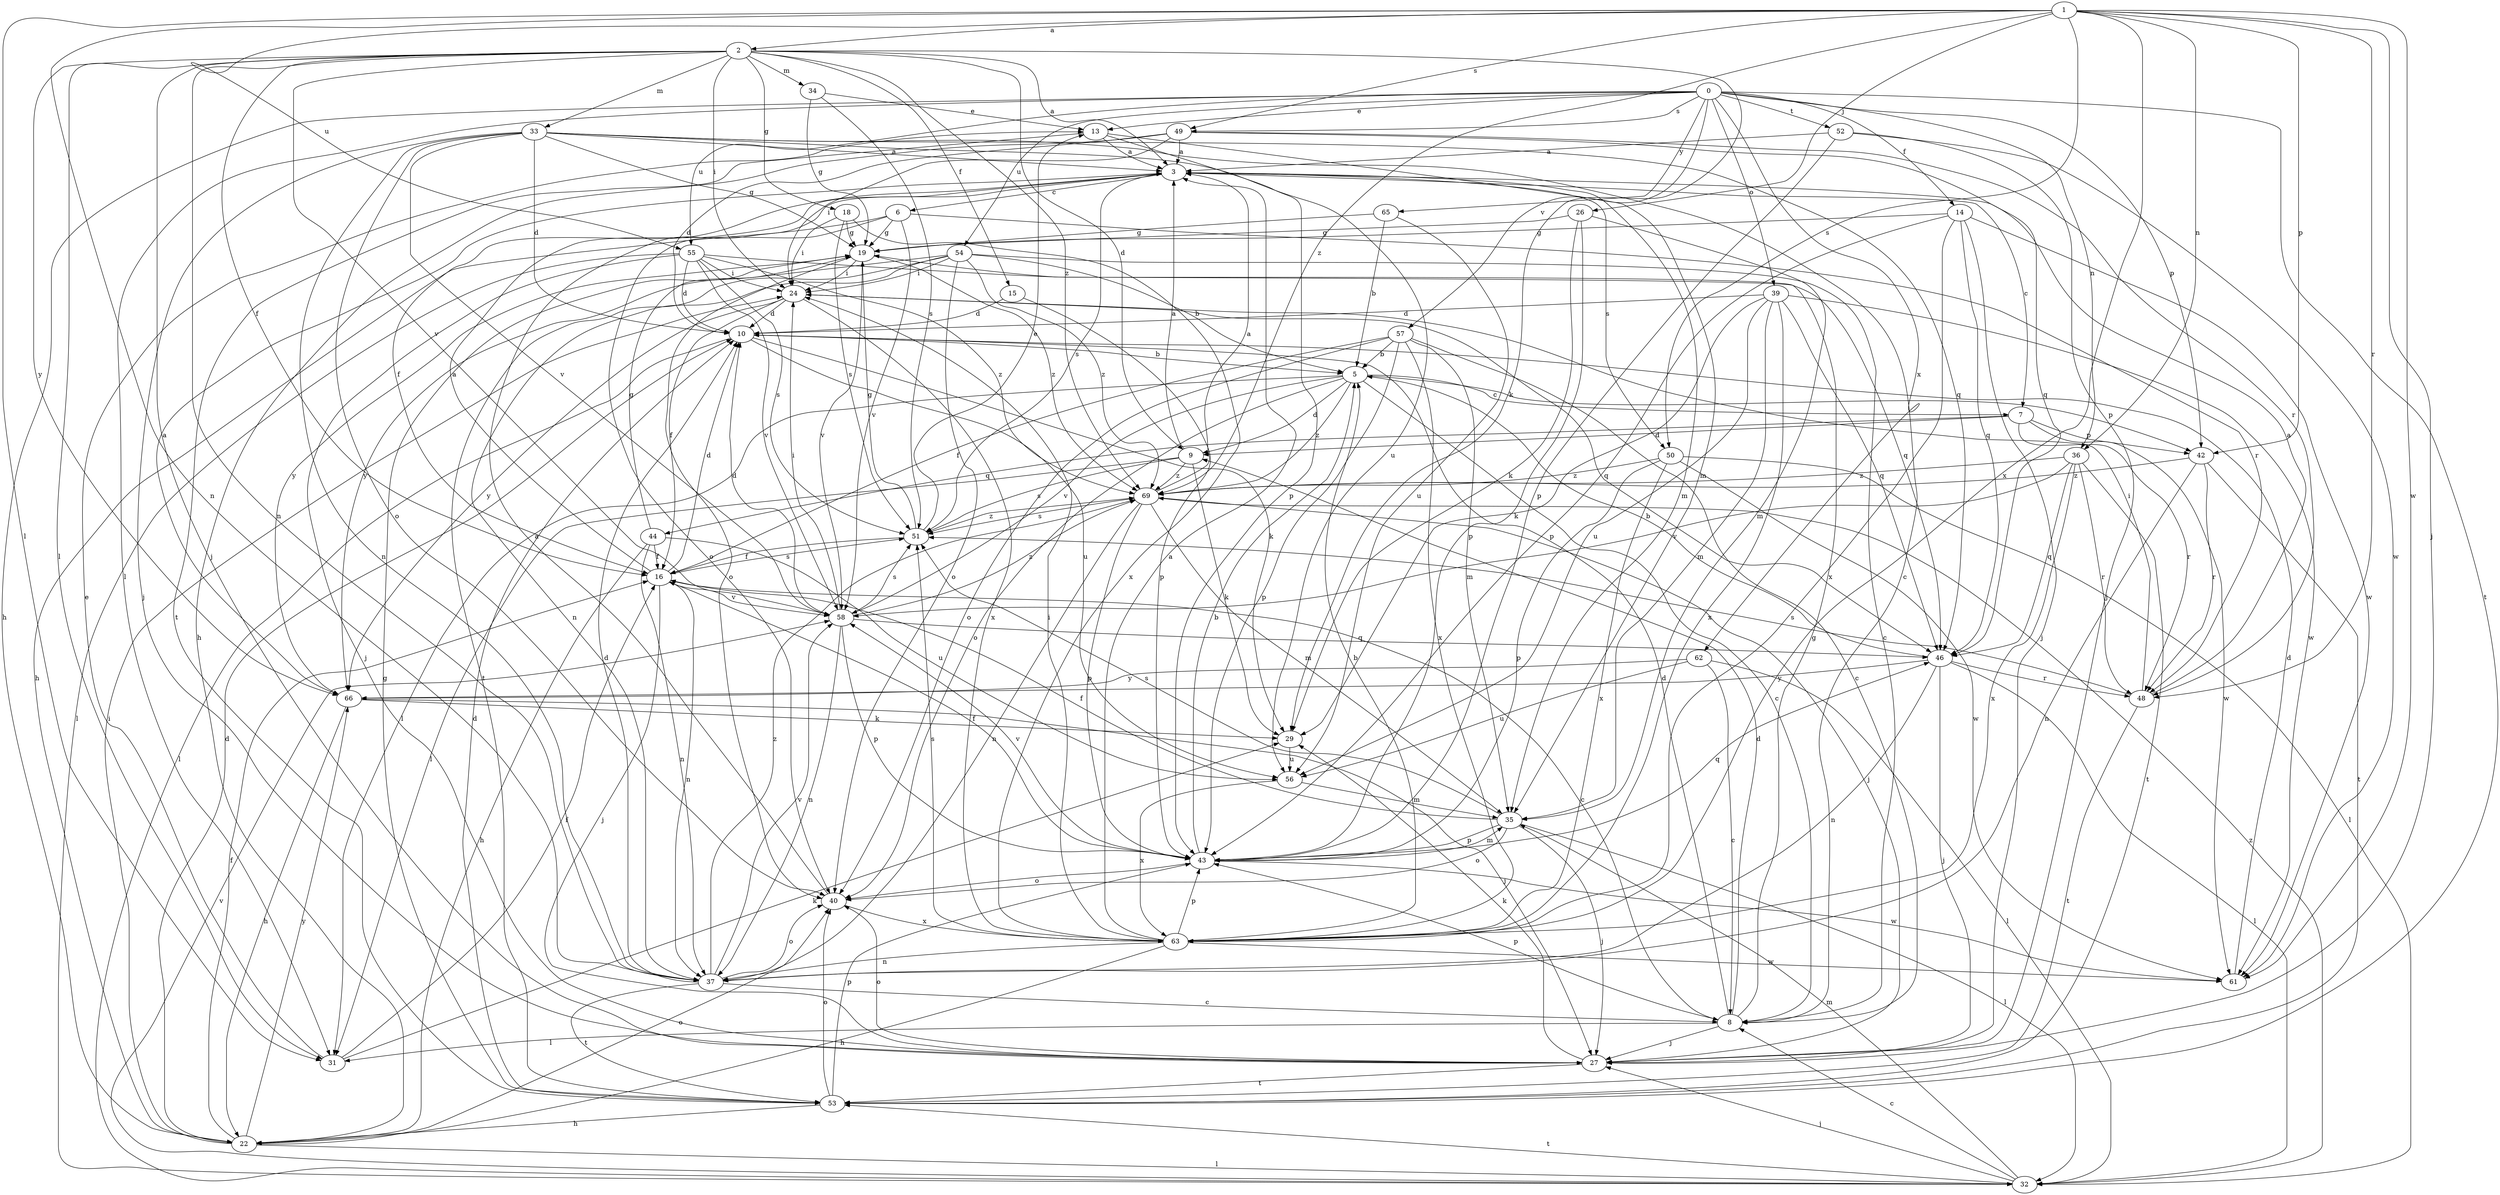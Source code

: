 strict digraph  {
0;
1;
2;
3;
5;
6;
7;
8;
9;
10;
13;
14;
15;
16;
18;
19;
22;
24;
26;
27;
29;
31;
32;
33;
34;
35;
36;
37;
39;
40;
42;
43;
44;
46;
48;
49;
50;
51;
52;
53;
54;
55;
56;
57;
58;
61;
62;
63;
65;
66;
69;
0 -> 13  [label=e];
0 -> 14  [label=f];
0 -> 22  [label=h];
0 -> 31  [label=l];
0 -> 36  [label=n];
0 -> 39  [label=o];
0 -> 42  [label=p];
0 -> 49  [label=s];
0 -> 52  [label=t];
0 -> 53  [label=t];
0 -> 54  [label=u];
0 -> 55  [label=u];
0 -> 57  [label=v];
0 -> 62  [label=x];
0 -> 65  [label=y];
1 -> 2  [label=a];
1 -> 26  [label=j];
1 -> 27  [label=j];
1 -> 31  [label=l];
1 -> 36  [label=n];
1 -> 37  [label=n];
1 -> 42  [label=p];
1 -> 48  [label=r];
1 -> 49  [label=s];
1 -> 50  [label=s];
1 -> 55  [label=u];
1 -> 61  [label=w];
1 -> 63  [label=x];
1 -> 69  [label=z];
2 -> 3  [label=a];
2 -> 9  [label=d];
2 -> 15  [label=f];
2 -> 16  [label=f];
2 -> 18  [label=g];
2 -> 24  [label=i];
2 -> 27  [label=j];
2 -> 29  [label=k];
2 -> 31  [label=l];
2 -> 33  [label=m];
2 -> 34  [label=m];
2 -> 37  [label=n];
2 -> 58  [label=v];
2 -> 66  [label=y];
2 -> 69  [label=z];
3 -> 6  [label=c];
3 -> 7  [label=c];
3 -> 16  [label=f];
3 -> 35  [label=m];
3 -> 50  [label=s];
3 -> 51  [label=s];
5 -> 7  [label=c];
5 -> 8  [label=c];
5 -> 9  [label=d];
5 -> 31  [label=l];
5 -> 40  [label=o];
5 -> 42  [label=p];
5 -> 58  [label=v];
5 -> 69  [label=z];
6 -> 19  [label=g];
6 -> 22  [label=h];
6 -> 40  [label=o];
6 -> 48  [label=r];
6 -> 58  [label=v];
7 -> 9  [label=d];
7 -> 42  [label=p];
7 -> 44  [label=q];
7 -> 48  [label=r];
7 -> 61  [label=w];
8 -> 9  [label=d];
8 -> 10  [label=d];
8 -> 19  [label=g];
8 -> 27  [label=j];
8 -> 31  [label=l];
8 -> 43  [label=p];
9 -> 3  [label=a];
9 -> 29  [label=k];
9 -> 31  [label=l];
9 -> 51  [label=s];
9 -> 69  [label=z];
10 -> 5  [label=b];
10 -> 29  [label=k];
10 -> 32  [label=l];
10 -> 56  [label=u];
13 -> 3  [label=a];
13 -> 35  [label=m];
13 -> 43  [label=p];
13 -> 53  [label=t];
14 -> 19  [label=g];
14 -> 27  [label=j];
14 -> 43  [label=p];
14 -> 46  [label=q];
14 -> 61  [label=w];
14 -> 63  [label=x];
15 -> 10  [label=d];
15 -> 43  [label=p];
16 -> 3  [label=a];
16 -> 8  [label=c];
16 -> 10  [label=d];
16 -> 27  [label=j];
16 -> 37  [label=n];
16 -> 51  [label=s];
16 -> 58  [label=v];
18 -> 19  [label=g];
18 -> 24  [label=i];
18 -> 51  [label=s];
18 -> 63  [label=x];
19 -> 24  [label=i];
19 -> 40  [label=o];
19 -> 58  [label=v];
19 -> 66  [label=y];
19 -> 69  [label=z];
22 -> 10  [label=d];
22 -> 16  [label=f];
22 -> 24  [label=i];
22 -> 32  [label=l];
22 -> 40  [label=o];
22 -> 66  [label=y];
24 -> 10  [label=d];
24 -> 16  [label=f];
24 -> 46  [label=q];
24 -> 63  [label=x];
24 -> 66  [label=y];
26 -> 19  [label=g];
26 -> 29  [label=k];
26 -> 35  [label=m];
26 -> 43  [label=p];
27 -> 29  [label=k];
27 -> 40  [label=o];
27 -> 53  [label=t];
29 -> 56  [label=u];
31 -> 13  [label=e];
31 -> 16  [label=f];
31 -> 29  [label=k];
32 -> 8  [label=c];
32 -> 27  [label=j];
32 -> 35  [label=m];
32 -> 53  [label=t];
32 -> 58  [label=v];
32 -> 69  [label=z];
33 -> 3  [label=a];
33 -> 8  [label=c];
33 -> 10  [label=d];
33 -> 19  [label=g];
33 -> 27  [label=j];
33 -> 37  [label=n];
33 -> 40  [label=o];
33 -> 46  [label=q];
33 -> 56  [label=u];
33 -> 58  [label=v];
34 -> 13  [label=e];
34 -> 19  [label=g];
34 -> 51  [label=s];
35 -> 16  [label=f];
35 -> 27  [label=j];
35 -> 32  [label=l];
35 -> 40  [label=o];
35 -> 43  [label=p];
35 -> 51  [label=s];
36 -> 46  [label=q];
36 -> 48  [label=r];
36 -> 53  [label=t];
36 -> 58  [label=v];
36 -> 63  [label=x];
36 -> 69  [label=z];
37 -> 8  [label=c];
37 -> 10  [label=d];
37 -> 40  [label=o];
37 -> 53  [label=t];
37 -> 58  [label=v];
37 -> 69  [label=z];
39 -> 10  [label=d];
39 -> 29  [label=k];
39 -> 35  [label=m];
39 -> 46  [label=q];
39 -> 56  [label=u];
39 -> 61  [label=w];
39 -> 63  [label=x];
40 -> 3  [label=a];
40 -> 63  [label=x];
42 -> 37  [label=n];
42 -> 48  [label=r];
42 -> 53  [label=t];
42 -> 69  [label=z];
43 -> 5  [label=b];
43 -> 16  [label=f];
43 -> 35  [label=m];
43 -> 40  [label=o];
43 -> 46  [label=q];
43 -> 58  [label=v];
43 -> 61  [label=w];
44 -> 16  [label=f];
44 -> 19  [label=g];
44 -> 22  [label=h];
44 -> 37  [label=n];
44 -> 56  [label=u];
46 -> 5  [label=b];
46 -> 27  [label=j];
46 -> 32  [label=l];
46 -> 37  [label=n];
46 -> 48  [label=r];
46 -> 66  [label=y];
48 -> 3  [label=a];
48 -> 24  [label=i];
48 -> 51  [label=s];
48 -> 53  [label=t];
49 -> 3  [label=a];
49 -> 10  [label=d];
49 -> 22  [label=h];
49 -> 24  [label=i];
49 -> 46  [label=q];
49 -> 48  [label=r];
50 -> 32  [label=l];
50 -> 43  [label=p];
50 -> 61  [label=w];
50 -> 63  [label=x];
50 -> 69  [label=z];
51 -> 13  [label=e];
51 -> 16  [label=f];
51 -> 19  [label=g];
51 -> 69  [label=z];
52 -> 3  [label=a];
52 -> 27  [label=j];
52 -> 43  [label=p];
52 -> 61  [label=w];
53 -> 10  [label=d];
53 -> 19  [label=g];
53 -> 22  [label=h];
53 -> 40  [label=o];
53 -> 43  [label=p];
54 -> 5  [label=b];
54 -> 8  [label=c];
54 -> 24  [label=i];
54 -> 37  [label=n];
54 -> 40  [label=o];
54 -> 53  [label=t];
54 -> 66  [label=y];
54 -> 69  [label=z];
55 -> 10  [label=d];
55 -> 24  [label=i];
55 -> 27  [label=j];
55 -> 32  [label=l];
55 -> 46  [label=q];
55 -> 51  [label=s];
55 -> 58  [label=v];
55 -> 69  [label=z];
56 -> 35  [label=m];
56 -> 63  [label=x];
57 -> 5  [label=b];
57 -> 8  [label=c];
57 -> 16  [label=f];
57 -> 35  [label=m];
57 -> 40  [label=o];
57 -> 43  [label=p];
57 -> 63  [label=x];
58 -> 10  [label=d];
58 -> 24  [label=i];
58 -> 37  [label=n];
58 -> 43  [label=p];
58 -> 46  [label=q];
58 -> 51  [label=s];
58 -> 69  [label=z];
61 -> 10  [label=d];
62 -> 8  [label=c];
62 -> 32  [label=l];
62 -> 56  [label=u];
62 -> 66  [label=y];
63 -> 3  [label=a];
63 -> 5  [label=b];
63 -> 22  [label=h];
63 -> 24  [label=i];
63 -> 37  [label=n];
63 -> 43  [label=p];
63 -> 51  [label=s];
63 -> 61  [label=w];
65 -> 5  [label=b];
65 -> 19  [label=g];
65 -> 56  [label=u];
66 -> 3  [label=a];
66 -> 22  [label=h];
66 -> 27  [label=j];
66 -> 29  [label=k];
69 -> 3  [label=a];
69 -> 27  [label=j];
69 -> 35  [label=m];
69 -> 37  [label=n];
69 -> 43  [label=p];
69 -> 51  [label=s];
}
